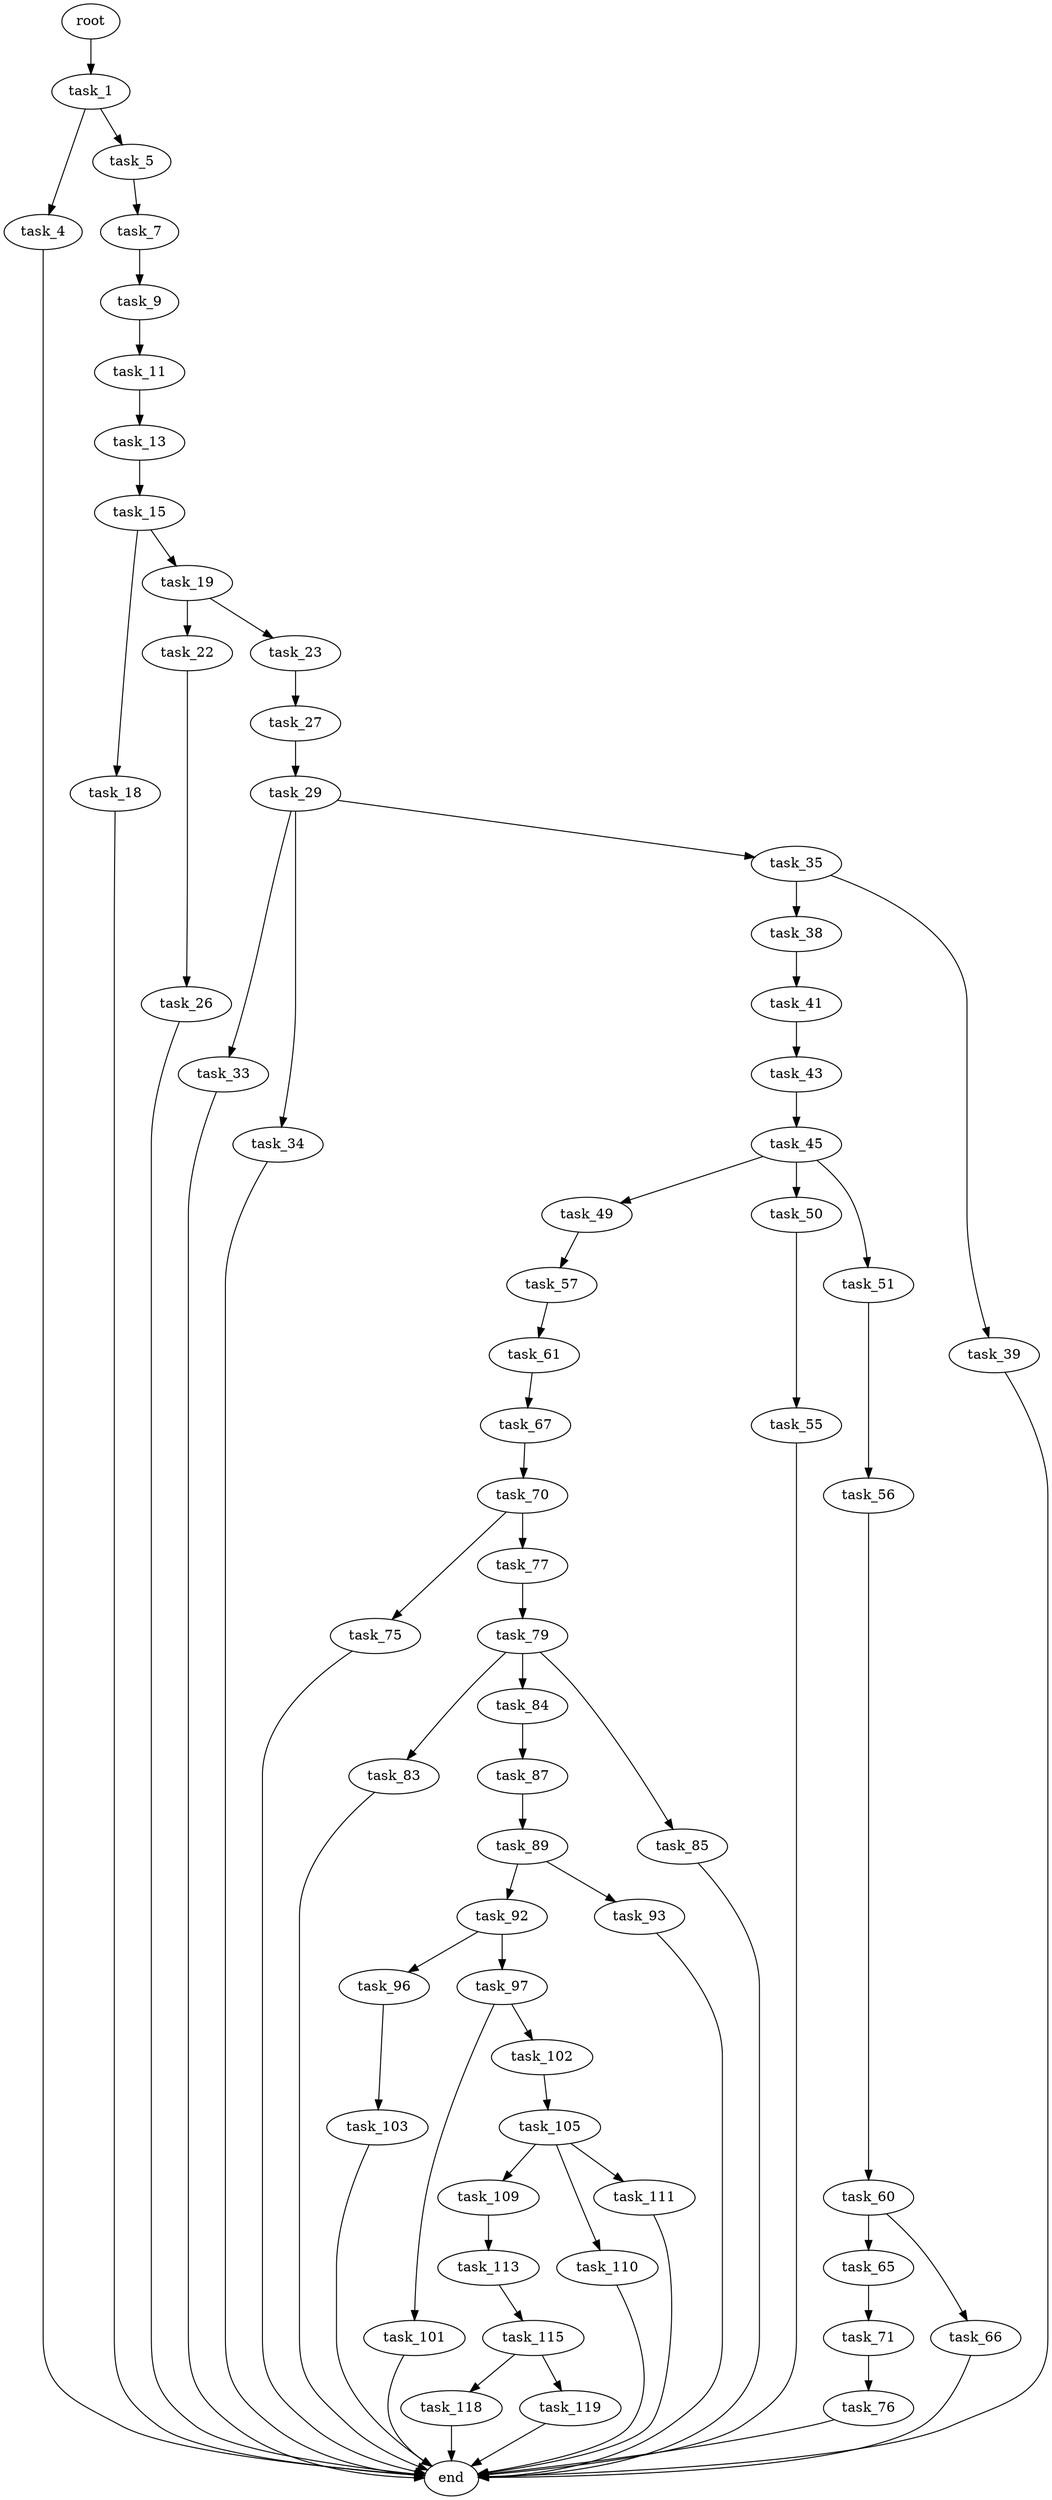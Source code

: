 digraph G {
  root [size="0.000000"];
  task_1 [size="733573279729.000000"];
  task_4 [size="23443327809.000000"];
  task_5 [size="503605248767.000000"];
  task_7 [size="131294229480.000000"];
  task_9 [size="498623619196.000000"];
  task_11 [size="714573188.000000"];
  task_13 [size="187641399571.000000"];
  task_15 [size="44867144944.000000"];
  task_18 [size="1399085066.000000"];
  task_19 [size="20396728778.000000"];
  task_22 [size="231928233984.000000"];
  task_23 [size="57886577095.000000"];
  task_26 [size="368293445632.000000"];
  task_27 [size="1135024971334.000000"];
  task_29 [size="5945775945.000000"];
  task_33 [size="28991029248.000000"];
  task_34 [size="20348499973.000000"];
  task_35 [size="368293445632.000000"];
  task_38 [size="782757789696.000000"];
  task_39 [size="68719476736.000000"];
  task_41 [size="134217728000.000000"];
  task_43 [size="783016239680.000000"];
  task_45 [size="643929446296.000000"];
  task_49 [size="51918697169.000000"];
  task_50 [size="17725257221.000000"];
  task_51 [size="26543685854.000000"];
  task_55 [size="30039389441.000000"];
  task_56 [size="28579102973.000000"];
  task_57 [size="127485473190.000000"];
  task_60 [size="368293445632.000000"];
  task_61 [size="134217728000.000000"];
  task_65 [size="15232456159.000000"];
  task_66 [size="454504479630.000000"];
  task_67 [size="68719476736.000000"];
  task_70 [size="28991029248.000000"];
  task_71 [size="46192679477.000000"];
  task_75 [size="782757789696.000000"];
  task_76 [size="32823140961.000000"];
  task_77 [size="2211556248.000000"];
  task_79 [size="329727080772.000000"];
  task_83 [size="231928233984.000000"];
  task_84 [size="228626113330.000000"];
  task_85 [size="549755813888.000000"];
  task_87 [size="35498902072.000000"];
  task_89 [size="3279674852.000000"];
  task_92 [size="231928233984.000000"];
  task_93 [size="8629699674.000000"];
  task_96 [size="51202711499.000000"];
  task_97 [size="5883491423.000000"];
  task_101 [size="1007784235.000000"];
  task_102 [size="8589934592.000000"];
  task_103 [size="2791815137.000000"];
  task_105 [size="29577043687.000000"];
  task_109 [size="4643661829.000000"];
  task_110 [size="2327057526.000000"];
  task_111 [size="14743291349.000000"];
  task_113 [size="10984678428.000000"];
  task_115 [size="1346784769.000000"];
  task_118 [size="15032418071.000000"];
  task_119 [size="7457500794.000000"];
  end [size="0.000000"];

  root -> task_1 [size="1.000000"];
  task_1 -> task_4 [size="838860800.000000"];
  task_1 -> task_5 [size="838860800.000000"];
  task_4 -> end [size="1.000000"];
  task_5 -> task_7 [size="411041792.000000"];
  task_7 -> task_9 [size="209715200.000000"];
  task_9 -> task_11 [size="838860800.000000"];
  task_11 -> task_13 [size="75497472.000000"];
  task_13 -> task_15 [size="134217728.000000"];
  task_15 -> task_18 [size="838860800.000000"];
  task_15 -> task_19 [size="838860800.000000"];
  task_18 -> end [size="1.000000"];
  task_19 -> task_22 [size="33554432.000000"];
  task_19 -> task_23 [size="33554432.000000"];
  task_22 -> task_26 [size="301989888.000000"];
  task_23 -> task_27 [size="75497472.000000"];
  task_26 -> end [size="1.000000"];
  task_27 -> task_29 [size="838860800.000000"];
  task_29 -> task_33 [size="209715200.000000"];
  task_29 -> task_34 [size="209715200.000000"];
  task_29 -> task_35 [size="209715200.000000"];
  task_33 -> end [size="1.000000"];
  task_34 -> end [size="1.000000"];
  task_35 -> task_38 [size="411041792.000000"];
  task_35 -> task_39 [size="411041792.000000"];
  task_38 -> task_41 [size="679477248.000000"];
  task_39 -> end [size="1.000000"];
  task_41 -> task_43 [size="209715200.000000"];
  task_43 -> task_45 [size="838860800.000000"];
  task_45 -> task_49 [size="679477248.000000"];
  task_45 -> task_50 [size="679477248.000000"];
  task_45 -> task_51 [size="679477248.000000"];
  task_49 -> task_57 [size="838860800.000000"];
  task_50 -> task_55 [size="838860800.000000"];
  task_51 -> task_56 [size="838860800.000000"];
  task_55 -> end [size="1.000000"];
  task_56 -> task_60 [size="679477248.000000"];
  task_57 -> task_61 [size="134217728.000000"];
  task_60 -> task_65 [size="411041792.000000"];
  task_60 -> task_66 [size="411041792.000000"];
  task_61 -> task_67 [size="209715200.000000"];
  task_65 -> task_71 [size="411041792.000000"];
  task_66 -> end [size="1.000000"];
  task_67 -> task_70 [size="134217728.000000"];
  task_70 -> task_75 [size="75497472.000000"];
  task_70 -> task_77 [size="75497472.000000"];
  task_71 -> task_76 [size="33554432.000000"];
  task_75 -> end [size="1.000000"];
  task_76 -> end [size="1.000000"];
  task_77 -> task_79 [size="75497472.000000"];
  task_79 -> task_83 [size="536870912.000000"];
  task_79 -> task_84 [size="536870912.000000"];
  task_79 -> task_85 [size="536870912.000000"];
  task_83 -> end [size="1.000000"];
  task_84 -> task_87 [size="536870912.000000"];
  task_85 -> end [size="1.000000"];
  task_87 -> task_89 [size="679477248.000000"];
  task_89 -> task_92 [size="134217728.000000"];
  task_89 -> task_93 [size="134217728.000000"];
  task_92 -> task_96 [size="301989888.000000"];
  task_92 -> task_97 [size="301989888.000000"];
  task_93 -> end [size="1.000000"];
  task_96 -> task_103 [size="838860800.000000"];
  task_97 -> task_101 [size="134217728.000000"];
  task_97 -> task_102 [size="134217728.000000"];
  task_101 -> end [size="1.000000"];
  task_102 -> task_105 [size="33554432.000000"];
  task_103 -> end [size="1.000000"];
  task_105 -> task_109 [size="679477248.000000"];
  task_105 -> task_110 [size="679477248.000000"];
  task_105 -> task_111 [size="679477248.000000"];
  task_109 -> task_113 [size="75497472.000000"];
  task_110 -> end [size="1.000000"];
  task_111 -> end [size="1.000000"];
  task_113 -> task_115 [size="679477248.000000"];
  task_115 -> task_118 [size="33554432.000000"];
  task_115 -> task_119 [size="33554432.000000"];
  task_118 -> end [size="1.000000"];
  task_119 -> end [size="1.000000"];
}
